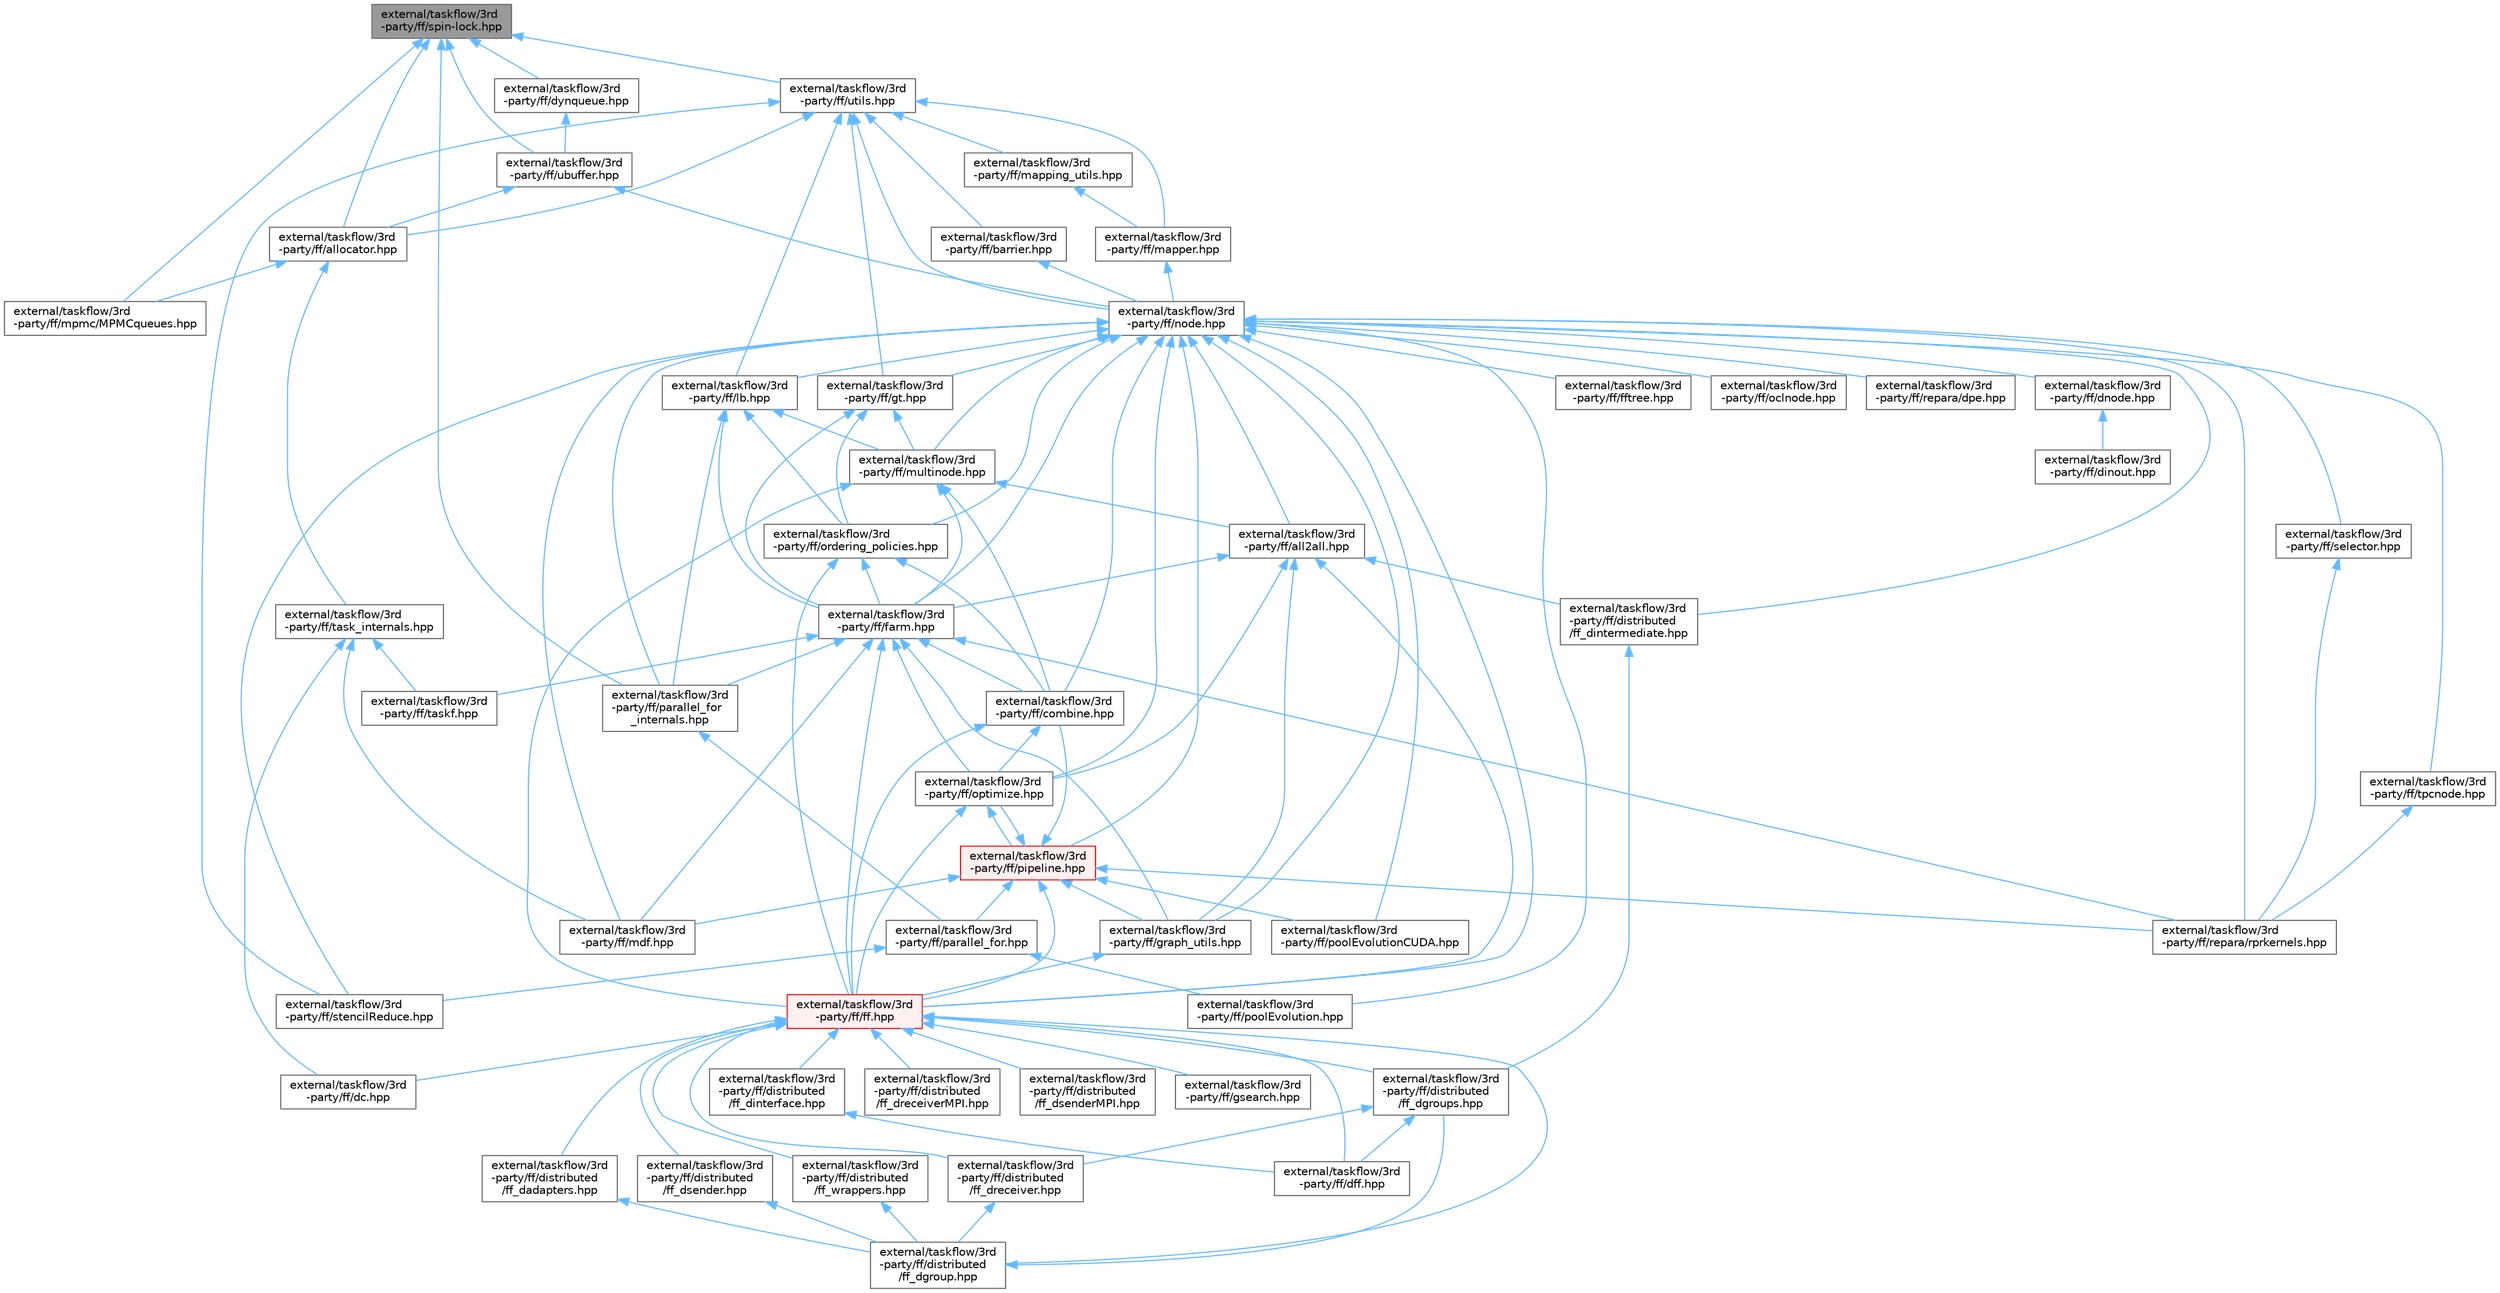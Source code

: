 digraph "external/taskflow/3rd-party/ff/spin-lock.hpp"
{
 // LATEX_PDF_SIZE
  bgcolor="transparent";
  edge [fontname=Helvetica,fontsize=10,labelfontname=Helvetica,labelfontsize=10];
  node [fontname=Helvetica,fontsize=10,shape=box,height=0.2,width=0.4];
  Node1 [id="Node000001",label="external/taskflow/3rd\l-party/ff/spin-lock.hpp",height=0.2,width=0.4,color="gray40", fillcolor="grey60", style="filled", fontcolor="black",tooltip="This file contains several alternative spin lock(s) implementations that can be used as FastFlow spin..."];
  Node1 -> Node2 [id="edge1_Node000001_Node000002",dir="back",color="steelblue1",style="solid",tooltip=" "];
  Node2 [id="Node000002",label="external/taskflow/3rd\l-party/ff/allocator.hpp",height=0.2,width=0.4,color="grey40", fillcolor="white", style="filled",URL="$allocator_8hpp.html",tooltip="Implementations of the FastFlow's lock-free allocator."];
  Node2 -> Node3 [id="edge2_Node000002_Node000003",dir="back",color="steelblue1",style="solid",tooltip=" "];
  Node3 [id="Node000003",label="external/taskflow/3rd\l-party/ff/mpmc/MPMCqueues.hpp",height=0.2,width=0.4,color="grey40", fillcolor="white", style="filled",URL="$_m_p_m_cqueues_8hpp.html",tooltip="This file contains several MPMC queue implementations. Not currently used."];
  Node2 -> Node4 [id="edge3_Node000002_Node000004",dir="back",color="steelblue1",style="solid",tooltip=" "];
  Node4 [id="Node000004",label="external/taskflow/3rd\l-party/ff/task_internals.hpp",height=0.2,width=0.4,color="grey40", fillcolor="white", style="filled",URL="$task__internals_8hpp.html",tooltip="Internal classes and helping functions for tasks management."];
  Node4 -> Node5 [id="edge4_Node000004_Node000005",dir="back",color="steelblue1",style="solid",tooltip=" "];
  Node5 [id="Node000005",label="external/taskflow/3rd\l-party/ff/dc.hpp",height=0.2,width=0.4,color="grey40", fillcolor="white", style="filled",URL="$dc_8hpp.html",tooltip=" "];
  Node4 -> Node6 [id="edge5_Node000004_Node000006",dir="back",color="steelblue1",style="solid",tooltip=" "];
  Node6 [id="Node000006",label="external/taskflow/3rd\l-party/ff/mdf.hpp",height=0.2,width=0.4,color="grey40", fillcolor="white", style="filled",URL="$mdf_8hpp.html",tooltip="This file implements the macro dataflow pattern."];
  Node4 -> Node7 [id="edge6_Node000004_Node000007",dir="back",color="steelblue1",style="solid",tooltip=" "];
  Node7 [id="Node000007",label="external/taskflow/3rd\l-party/ff/taskf.hpp",height=0.2,width=0.4,color="grey40", fillcolor="white", style="filled",URL="$taskf_8hpp.html",tooltip="This file implements a task parallel pattern whose tasks are functions."];
  Node1 -> Node8 [id="edge7_Node000001_Node000008",dir="back",color="steelblue1",style="solid",tooltip=" "];
  Node8 [id="Node000008",label="external/taskflow/3rd\l-party/ff/dynqueue.hpp",height=0.2,width=0.4,color="grey40", fillcolor="white", style="filled",URL="$dynqueue_8hpp.html",tooltip="Implementation of a dynamic queue. Not currently used."];
  Node8 -> Node9 [id="edge8_Node000008_Node000009",dir="back",color="steelblue1",style="solid",tooltip=" "];
  Node9 [id="Node000009",label="external/taskflow/3rd\l-party/ff/ubuffer.hpp",height=0.2,width=0.4,color="grey40", fillcolor="white", style="filled",URL="$ubuffer_8hpp.html",tooltip="This file contains the definition of the unbounded SWSR circular buffer used in FastFlow"];
  Node9 -> Node2 [id="edge9_Node000009_Node000002",dir="back",color="steelblue1",style="solid",tooltip=" "];
  Node9 -> Node10 [id="edge10_Node000009_Node000010",dir="back",color="steelblue1",style="solid",tooltip=" "];
  Node10 [id="Node000010",label="external/taskflow/3rd\l-party/ff/node.hpp",height=0.2,width=0.4,color="grey40", fillcolor="white", style="filled",URL="$node_8hpp.html",tooltip="FastFlow ff_node"];
  Node10 -> Node11 [id="edge11_Node000010_Node000011",dir="back",color="steelblue1",style="solid",tooltip=" "];
  Node11 [id="Node000011",label="external/taskflow/3rd\l-party/ff/all2all.hpp",height=0.2,width=0.4,color="grey40", fillcolor="white", style="filled",URL="$all2all_8hpp.html",tooltip="FastFlow all-2-all building block"];
  Node11 -> Node12 [id="edge12_Node000011_Node000012",dir="back",color="steelblue1",style="solid",tooltip=" "];
  Node12 [id="Node000012",label="external/taskflow/3rd\l-party/ff/distributed\l/ff_dintermediate.hpp",height=0.2,width=0.4,color="grey40", fillcolor="white", style="filled",URL="$ff__dintermediate_8hpp.html",tooltip=" "];
  Node12 -> Node13 [id="edge13_Node000012_Node000013",dir="back",color="steelblue1",style="solid",tooltip=" "];
  Node13 [id="Node000013",label="external/taskflow/3rd\l-party/ff/distributed\l/ff_dgroups.hpp",height=0.2,width=0.4,color="grey40", fillcolor="white", style="filled",URL="$ff__dgroups_8hpp.html",tooltip=" "];
  Node13 -> Node14 [id="edge14_Node000013_Node000014",dir="back",color="steelblue1",style="solid",tooltip=" "];
  Node14 [id="Node000014",label="external/taskflow/3rd\l-party/ff/dff.hpp",height=0.2,width=0.4,color="grey40", fillcolor="white", style="filled",URL="$dff_8hpp.html",tooltip=" "];
  Node13 -> Node15 [id="edge15_Node000013_Node000015",dir="back",color="steelblue1",style="solid",tooltip=" "];
  Node15 [id="Node000015",label="external/taskflow/3rd\l-party/ff/distributed\l/ff_dreceiver.hpp",height=0.2,width=0.4,color="grey40", fillcolor="white", style="filled",URL="$ff__dreceiver_8hpp.html",tooltip=" "];
  Node15 -> Node16 [id="edge16_Node000015_Node000016",dir="back",color="steelblue1",style="solid",tooltip=" "];
  Node16 [id="Node000016",label="external/taskflow/3rd\l-party/ff/distributed\l/ff_dgroup.hpp",height=0.2,width=0.4,color="grey40", fillcolor="white", style="filled",URL="$ff__dgroup_8hpp.html",tooltip=" "];
  Node16 -> Node13 [id="edge17_Node000016_Node000013",dir="back",color="steelblue1",style="solid",tooltip=" "];
  Node11 -> Node17 [id="edge18_Node000011_Node000017",dir="back",color="steelblue1",style="solid",tooltip=" "];
  Node17 [id="Node000017",label="external/taskflow/3rd\l-party/ff/farm.hpp",height=0.2,width=0.4,color="grey40", fillcolor="white", style="filled",URL="$farm_8hpp.html",tooltip="Farm pattern"];
  Node17 -> Node18 [id="edge19_Node000017_Node000018",dir="back",color="steelblue1",style="solid",tooltip=" "];
  Node18 [id="Node000018",label="external/taskflow/3rd\l-party/ff/combine.hpp",height=0.2,width=0.4,color="grey40", fillcolor="white", style="filled",URL="$combine_8hpp.html",tooltip="FastFlow composition building block"];
  Node18 -> Node19 [id="edge20_Node000018_Node000019",dir="back",color="steelblue1",style="solid",tooltip=" "];
  Node19 [id="Node000019",label="external/taskflow/3rd\l-party/ff/ff.hpp",height=0.2,width=0.4,color="red", fillcolor="#FFF0F0", style="filled",URL="$ff_8hpp.html",tooltip=" "];
  Node19 -> Node5 [id="edge21_Node000019_Node000005",dir="back",color="steelblue1",style="solid",tooltip=" "];
  Node19 -> Node14 [id="edge22_Node000019_Node000014",dir="back",color="steelblue1",style="solid",tooltip=" "];
  Node19 -> Node20 [id="edge23_Node000019_Node000020",dir="back",color="steelblue1",style="solid",tooltip=" "];
  Node20 [id="Node000020",label="external/taskflow/3rd\l-party/ff/distributed\l/ff_dadapters.hpp",height=0.2,width=0.4,color="grey40", fillcolor="white", style="filled",URL="$ff__dadapters_8hpp.html",tooltip=" "];
  Node20 -> Node16 [id="edge24_Node000020_Node000016",dir="back",color="steelblue1",style="solid",tooltip=" "];
  Node19 -> Node16 [id="edge25_Node000019_Node000016",dir="back",color="steelblue1",style="solid",tooltip=" "];
  Node19 -> Node13 [id="edge26_Node000019_Node000013",dir="back",color="steelblue1",style="solid",tooltip=" "];
  Node19 -> Node21 [id="edge27_Node000019_Node000021",dir="back",color="steelblue1",style="solid",tooltip=" "];
  Node21 [id="Node000021",label="external/taskflow/3rd\l-party/ff/distributed\l/ff_dinterface.hpp",height=0.2,width=0.4,color="grey40", fillcolor="white", style="filled",URL="$ff__dinterface_8hpp.html",tooltip=" "];
  Node21 -> Node14 [id="edge28_Node000021_Node000014",dir="back",color="steelblue1",style="solid",tooltip=" "];
  Node19 -> Node15 [id="edge29_Node000019_Node000015",dir="back",color="steelblue1",style="solid",tooltip=" "];
  Node19 -> Node22 [id="edge30_Node000019_Node000022",dir="back",color="steelblue1",style="solid",tooltip=" "];
  Node22 [id="Node000022",label="external/taskflow/3rd\l-party/ff/distributed\l/ff_dreceiverMPI.hpp",height=0.2,width=0.4,color="grey40", fillcolor="white", style="filled",URL="$ff__dreceiver_m_p_i_8hpp.html",tooltip=" "];
  Node19 -> Node23 [id="edge31_Node000019_Node000023",dir="back",color="steelblue1",style="solid",tooltip=" "];
  Node23 [id="Node000023",label="external/taskflow/3rd\l-party/ff/distributed\l/ff_dsender.hpp",height=0.2,width=0.4,color="grey40", fillcolor="white", style="filled",URL="$ff__dsender_8hpp.html",tooltip=" "];
  Node23 -> Node16 [id="edge32_Node000023_Node000016",dir="back",color="steelblue1",style="solid",tooltip=" "];
  Node19 -> Node24 [id="edge33_Node000019_Node000024",dir="back",color="steelblue1",style="solid",tooltip=" "];
  Node24 [id="Node000024",label="external/taskflow/3rd\l-party/ff/distributed\l/ff_dsenderMPI.hpp",height=0.2,width=0.4,color="grey40", fillcolor="white", style="filled",URL="$ff__dsender_m_p_i_8hpp.html",tooltip=" "];
  Node19 -> Node25 [id="edge34_Node000019_Node000025",dir="back",color="steelblue1",style="solid",tooltip=" "];
  Node25 [id="Node000025",label="external/taskflow/3rd\l-party/ff/distributed\l/ff_wrappers.hpp",height=0.2,width=0.4,color="grey40", fillcolor="white", style="filled",URL="$ff__wrappers_8hpp.html",tooltip=" "];
  Node25 -> Node16 [id="edge35_Node000025_Node000016",dir="back",color="steelblue1",style="solid",tooltip=" "];
  Node19 -> Node26 [id="edge36_Node000019_Node000026",dir="back",color="steelblue1",style="solid",tooltip=" "];
  Node26 [id="Node000026",label="external/taskflow/3rd\l-party/ff/gsearch.hpp",height=0.2,width=0.4,color="grey40", fillcolor="white", style="filled",URL="$gsearch_8hpp.html",tooltip="This file implements the graph search skeleton."];
  Node18 -> Node28 [id="edge37_Node000018_Node000028",dir="back",color="steelblue1",style="solid",tooltip=" "];
  Node28 [id="Node000028",label="external/taskflow/3rd\l-party/ff/optimize.hpp",height=0.2,width=0.4,color="grey40", fillcolor="white", style="filled",URL="$optimize_8hpp.html",tooltip="FastFlow optimization heuristics"];
  Node28 -> Node19 [id="edge38_Node000028_Node000019",dir="back",color="steelblue1",style="solid",tooltip=" "];
  Node28 -> Node29 [id="edge39_Node000028_Node000029",dir="back",color="steelblue1",style="solid",tooltip=" "];
  Node29 [id="Node000029",label="external/taskflow/3rd\l-party/ff/pipeline.hpp",height=0.2,width=0.4,color="red", fillcolor="#FFF0F0", style="filled",URL="$3rd-party_2ff_2pipeline_8hpp.html",tooltip="This file implements the pipeline skeleton, both in the high-level pattern syntax (ff::ff_pipe) and l..."];
  Node29 -> Node18 [id="edge40_Node000029_Node000018",dir="back",color="steelblue1",style="solid",tooltip=" "];
  Node29 -> Node19 [id="edge41_Node000029_Node000019",dir="back",color="steelblue1",style="solid",tooltip=" "];
  Node29 -> Node31 [id="edge42_Node000029_Node000031",dir="back",color="steelblue1",style="solid",tooltip=" "];
  Node31 [id="Node000031",label="external/taskflow/3rd\l-party/ff/graph_utils.hpp",height=0.2,width=0.4,color="grey40", fillcolor="white", style="filled",URL="$graph__utils_8hpp.html",tooltip="Utility functions for manipulating the concurrency graph"];
  Node31 -> Node19 [id="edge43_Node000031_Node000019",dir="back",color="steelblue1",style="solid",tooltip=" "];
  Node29 -> Node6 [id="edge44_Node000029_Node000006",dir="back",color="steelblue1",style="solid",tooltip=" "];
  Node29 -> Node28 [id="edge45_Node000029_Node000028",dir="back",color="steelblue1",style="solid",tooltip=" "];
  Node29 -> Node32 [id="edge46_Node000029_Node000032",dir="back",color="steelblue1",style="solid",tooltip=" "];
  Node32 [id="Node000032",label="external/taskflow/3rd\l-party/ff/parallel_for.hpp",height=0.2,width=0.4,color="grey40", fillcolor="white", style="filled",URL="$parallel__for_8hpp.html",tooltip="It describes the ParallelFor/ParallelForReduce/ParallelForPipeReduce patterns."];
  Node32 -> Node33 [id="edge47_Node000032_Node000033",dir="back",color="steelblue1",style="solid",tooltip=" "];
  Node33 [id="Node000033",label="external/taskflow/3rd\l-party/ff/poolEvolution.hpp",height=0.2,width=0.4,color="grey40", fillcolor="white", style="filled",URL="$pool_evolution_8hpp.html",tooltip="The PoolEvolution pattern models the evolution of a given population."];
  Node32 -> Node34 [id="edge48_Node000032_Node000034",dir="back",color="steelblue1",style="solid",tooltip=" "];
  Node34 [id="Node000034",label="external/taskflow/3rd\l-party/ff/stencilReduce.hpp",height=0.2,width=0.4,color="grey40", fillcolor="white", style="filled",URL="$stencil_reduce_8hpp.html",tooltip=" "];
  Node29 -> Node35 [id="edge49_Node000029_Node000035",dir="back",color="steelblue1",style="solid",tooltip=" "];
  Node35 [id="Node000035",label="external/taskflow/3rd\l-party/ff/poolEvolutionCUDA.hpp",height=0.2,width=0.4,color="grey40", fillcolor="white", style="filled",URL="$pool_evolution_c_u_d_a_8hpp.html",tooltip=" "];
  Node29 -> Node36 [id="edge50_Node000029_Node000036",dir="back",color="steelblue1",style="solid",tooltip=" "];
  Node36 [id="Node000036",label="external/taskflow/3rd\l-party/ff/repara/rprkernels.hpp",height=0.2,width=0.4,color="grey40", fillcolor="white", style="filled",URL="$rprkernels_8hpp.html",tooltip=" "];
  Node17 -> Node19 [id="edge51_Node000017_Node000019",dir="back",color="steelblue1",style="solid",tooltip=" "];
  Node17 -> Node31 [id="edge52_Node000017_Node000031",dir="back",color="steelblue1",style="solid",tooltip=" "];
  Node17 -> Node6 [id="edge53_Node000017_Node000006",dir="back",color="steelblue1",style="solid",tooltip=" "];
  Node17 -> Node28 [id="edge54_Node000017_Node000028",dir="back",color="steelblue1",style="solid",tooltip=" "];
  Node17 -> Node37 [id="edge55_Node000017_Node000037",dir="back",color="steelblue1",style="solid",tooltip=" "];
  Node37 [id="Node000037",label="external/taskflow/3rd\l-party/ff/parallel_for\l_internals.hpp",height=0.2,width=0.4,color="grey40", fillcolor="white", style="filled",URL="$parallel__for__internals_8hpp.html",tooltip="Internal classes and functions for parallel_for/parallel_reduce skeletons."];
  Node37 -> Node32 [id="edge56_Node000037_Node000032",dir="back",color="steelblue1",style="solid",tooltip=" "];
  Node17 -> Node36 [id="edge57_Node000017_Node000036",dir="back",color="steelblue1",style="solid",tooltip=" "];
  Node17 -> Node7 [id="edge58_Node000017_Node000007",dir="back",color="steelblue1",style="solid",tooltip=" "];
  Node11 -> Node19 [id="edge59_Node000011_Node000019",dir="back",color="steelblue1",style="solid",tooltip=" "];
  Node11 -> Node31 [id="edge60_Node000011_Node000031",dir="back",color="steelblue1",style="solid",tooltip=" "];
  Node11 -> Node28 [id="edge61_Node000011_Node000028",dir="back",color="steelblue1",style="solid",tooltip=" "];
  Node10 -> Node18 [id="edge62_Node000010_Node000018",dir="back",color="steelblue1",style="solid",tooltip=" "];
  Node10 -> Node12 [id="edge63_Node000010_Node000012",dir="back",color="steelblue1",style="solid",tooltip=" "];
  Node10 -> Node38 [id="edge64_Node000010_Node000038",dir="back",color="steelblue1",style="solid",tooltip=" "];
  Node38 [id="Node000038",label="external/taskflow/3rd\l-party/ff/dnode.hpp",height=0.2,width=0.4,color="grey40", fillcolor="white", style="filled",URL="$dnode_8hpp.html",tooltip="Contains the definition of the ff_dnode class, which is an extension of the base class ff_node,..."];
  Node38 -> Node39 [id="edge65_Node000038_Node000039",dir="back",color="steelblue1",style="solid",tooltip=" "];
  Node39 [id="Node000039",label="external/taskflow/3rd\l-party/ff/dinout.hpp",height=0.2,width=0.4,color="grey40", fillcolor="white", style="filled",URL="$dinout_8hpp.html",tooltip=" "];
  Node10 -> Node17 [id="edge66_Node000010_Node000017",dir="back",color="steelblue1",style="solid",tooltip=" "];
  Node10 -> Node19 [id="edge67_Node000010_Node000019",dir="back",color="steelblue1",style="solid",tooltip=" "];
  Node10 -> Node40 [id="edge68_Node000010_Node000040",dir="back",color="steelblue1",style="solid",tooltip=" "];
  Node40 [id="Node000040",label="external/taskflow/3rd\l-party/ff/fftree.hpp",height=0.2,width=0.4,color="grey40", fillcolor="white", style="filled",URL="$fftree_8hpp.html",tooltip=" "];
  Node10 -> Node31 [id="edge69_Node000010_Node000031",dir="back",color="steelblue1",style="solid",tooltip=" "];
  Node10 -> Node41 [id="edge70_Node000010_Node000041",dir="back",color="steelblue1",style="solid",tooltip=" "];
  Node41 [id="Node000041",label="external/taskflow/3rd\l-party/ff/gt.hpp",height=0.2,width=0.4,color="grey40", fillcolor="white", style="filled",URL="$gt_8hpp.html",tooltip="Farm Collector (it is not a ff_node)"];
  Node41 -> Node17 [id="edge71_Node000041_Node000017",dir="back",color="steelblue1",style="solid",tooltip=" "];
  Node41 -> Node42 [id="edge72_Node000041_Node000042",dir="back",color="steelblue1",style="solid",tooltip=" "];
  Node42 [id="Node000042",label="external/taskflow/3rd\l-party/ff/multinode.hpp",height=0.2,width=0.4,color="grey40", fillcolor="white", style="filled",URL="$multinode_8hpp.html",tooltip="FastFlow ff_minode ff_monode and typed versions."];
  Node42 -> Node11 [id="edge73_Node000042_Node000011",dir="back",color="steelblue1",style="solid",tooltip=" "];
  Node42 -> Node18 [id="edge74_Node000042_Node000018",dir="back",color="steelblue1",style="solid",tooltip=" "];
  Node42 -> Node17 [id="edge75_Node000042_Node000017",dir="back",color="steelblue1",style="solid",tooltip=" "];
  Node42 -> Node19 [id="edge76_Node000042_Node000019",dir="back",color="steelblue1",style="solid",tooltip=" "];
  Node41 -> Node43 [id="edge77_Node000041_Node000043",dir="back",color="steelblue1",style="solid",tooltip=" "];
  Node43 [id="Node000043",label="external/taskflow/3rd\l-party/ff/ordering_policies.hpp",height=0.2,width=0.4,color="grey40", fillcolor="white", style="filled",URL="$ordering__policies_8hpp.html",tooltip=" "];
  Node43 -> Node18 [id="edge78_Node000043_Node000018",dir="back",color="steelblue1",style="solid",tooltip=" "];
  Node43 -> Node17 [id="edge79_Node000043_Node000017",dir="back",color="steelblue1",style="solid",tooltip=" "];
  Node43 -> Node19 [id="edge80_Node000043_Node000019",dir="back",color="steelblue1",style="solid",tooltip=" "];
  Node10 -> Node44 [id="edge81_Node000010_Node000044",dir="back",color="steelblue1",style="solid",tooltip=" "];
  Node44 [id="Node000044",label="external/taskflow/3rd\l-party/ff/lb.hpp",height=0.2,width=0.4,color="grey40", fillcolor="white", style="filled",URL="$lb_8hpp.html",tooltip="Farm Emitter (not a ff_node)"];
  Node44 -> Node17 [id="edge82_Node000044_Node000017",dir="back",color="steelblue1",style="solid",tooltip=" "];
  Node44 -> Node42 [id="edge83_Node000044_Node000042",dir="back",color="steelblue1",style="solid",tooltip=" "];
  Node44 -> Node43 [id="edge84_Node000044_Node000043",dir="back",color="steelblue1",style="solid",tooltip=" "];
  Node44 -> Node37 [id="edge85_Node000044_Node000037",dir="back",color="steelblue1",style="solid",tooltip=" "];
  Node10 -> Node6 [id="edge86_Node000010_Node000006",dir="back",color="steelblue1",style="solid",tooltip=" "];
  Node10 -> Node42 [id="edge87_Node000010_Node000042",dir="back",color="steelblue1",style="solid",tooltip=" "];
  Node10 -> Node45 [id="edge88_Node000010_Node000045",dir="back",color="steelblue1",style="solid",tooltip=" "];
  Node45 [id="Node000045",label="external/taskflow/3rd\l-party/ff/oclnode.hpp",height=0.2,width=0.4,color="grey40", fillcolor="white", style="filled",URL="$oclnode_8hpp.html",tooltip="FastFlow OpenCL interface node"];
  Node10 -> Node28 [id="edge89_Node000010_Node000028",dir="back",color="steelblue1",style="solid",tooltip=" "];
  Node10 -> Node43 [id="edge90_Node000010_Node000043",dir="back",color="steelblue1",style="solid",tooltip=" "];
  Node10 -> Node37 [id="edge91_Node000010_Node000037",dir="back",color="steelblue1",style="solid",tooltip=" "];
  Node10 -> Node29 [id="edge92_Node000010_Node000029",dir="back",color="steelblue1",style="solid",tooltip=" "];
  Node10 -> Node33 [id="edge93_Node000010_Node000033",dir="back",color="steelblue1",style="solid",tooltip=" "];
  Node10 -> Node35 [id="edge94_Node000010_Node000035",dir="back",color="steelblue1",style="solid",tooltip=" "];
  Node10 -> Node46 [id="edge95_Node000010_Node000046",dir="back",color="steelblue1",style="solid",tooltip=" "];
  Node46 [id="Node000046",label="external/taskflow/3rd\l-party/ff/repara/dpe.hpp",height=0.2,width=0.4,color="grey40", fillcolor="white", style="filled",URL="$dpe_8hpp.html",tooltip=" "];
  Node10 -> Node36 [id="edge96_Node000010_Node000036",dir="back",color="steelblue1",style="solid",tooltip=" "];
  Node10 -> Node47 [id="edge97_Node000010_Node000047",dir="back",color="steelblue1",style="solid",tooltip=" "];
  Node47 [id="Node000047",label="external/taskflow/3rd\l-party/ff/selector.hpp",height=0.2,width=0.4,color="grey40", fillcolor="white", style="filled",URL="$selector_8hpp.html",tooltip=" "];
  Node47 -> Node36 [id="edge98_Node000047_Node000036",dir="back",color="steelblue1",style="solid",tooltip=" "];
  Node10 -> Node34 [id="edge99_Node000010_Node000034",dir="back",color="steelblue1",style="solid",tooltip=" "];
  Node10 -> Node48 [id="edge100_Node000010_Node000048",dir="back",color="steelblue1",style="solid",tooltip=" "];
  Node48 [id="Node000048",label="external/taskflow/3rd\l-party/ff/tpcnode.hpp",height=0.2,width=0.4,color="grey40", fillcolor="white", style="filled",URL="$tpcnode_8hpp.html",tooltip="FastFlow Thread Pool Composer (TPC) interface node"];
  Node48 -> Node36 [id="edge101_Node000048_Node000036",dir="back",color="steelblue1",style="solid",tooltip=" "];
  Node1 -> Node3 [id="edge102_Node000001_Node000003",dir="back",color="steelblue1",style="solid",tooltip=" "];
  Node1 -> Node37 [id="edge103_Node000001_Node000037",dir="back",color="steelblue1",style="solid",tooltip=" "];
  Node1 -> Node9 [id="edge104_Node000001_Node000009",dir="back",color="steelblue1",style="solid",tooltip=" "];
  Node1 -> Node49 [id="edge105_Node000001_Node000049",dir="back",color="steelblue1",style="solid",tooltip=" "];
  Node49 [id="Node000049",label="external/taskflow/3rd\l-party/ff/utils.hpp",height=0.2,width=0.4,color="grey40", fillcolor="white", style="filled",URL="$utils_8hpp.html",tooltip="Utility functions"];
  Node49 -> Node2 [id="edge106_Node000049_Node000002",dir="back",color="steelblue1",style="solid",tooltip=" "];
  Node49 -> Node50 [id="edge107_Node000049_Node000050",dir="back",color="steelblue1",style="solid",tooltip=" "];
  Node50 [id="Node000050",label="external/taskflow/3rd\l-party/ff/barrier.hpp",height=0.2,width=0.4,color="grey40", fillcolor="white", style="filled",URL="$barrier_8hpp.html",tooltip="FastFlow blocking and non-blocking barrier implementations"];
  Node50 -> Node10 [id="edge108_Node000050_Node000010",dir="back",color="steelblue1",style="solid",tooltip=" "];
  Node49 -> Node41 [id="edge109_Node000049_Node000041",dir="back",color="steelblue1",style="solid",tooltip=" "];
  Node49 -> Node44 [id="edge110_Node000049_Node000044",dir="back",color="steelblue1",style="solid",tooltip=" "];
  Node49 -> Node51 [id="edge111_Node000049_Node000051",dir="back",color="steelblue1",style="solid",tooltip=" "];
  Node51 [id="Node000051",label="external/taskflow/3rd\l-party/ff/mapper.hpp",height=0.2,width=0.4,color="grey40", fillcolor="white", style="filled",URL="$mapper_8hpp.html",tooltip="This file contains the thread mapper definition used in FastFlow"];
  Node51 -> Node10 [id="edge112_Node000051_Node000010",dir="back",color="steelblue1",style="solid",tooltip=" "];
  Node49 -> Node52 [id="edge113_Node000049_Node000052",dir="back",color="steelblue1",style="solid",tooltip=" "];
  Node52 [id="Node000052",label="external/taskflow/3rd\l-party/ff/mapping_utils.hpp",height=0.2,width=0.4,color="grey40", fillcolor="white", style="filled",URL="$mapping__utils_8hpp.html",tooltip="This file contains utilities for plaform inspection and thread pinning"];
  Node52 -> Node51 [id="edge114_Node000052_Node000051",dir="back",color="steelblue1",style="solid",tooltip=" "];
  Node49 -> Node10 [id="edge115_Node000049_Node000010",dir="back",color="steelblue1",style="solid",tooltip=" "];
  Node49 -> Node34 [id="edge116_Node000049_Node000034",dir="back",color="steelblue1",style="solid",tooltip=" "];
}
